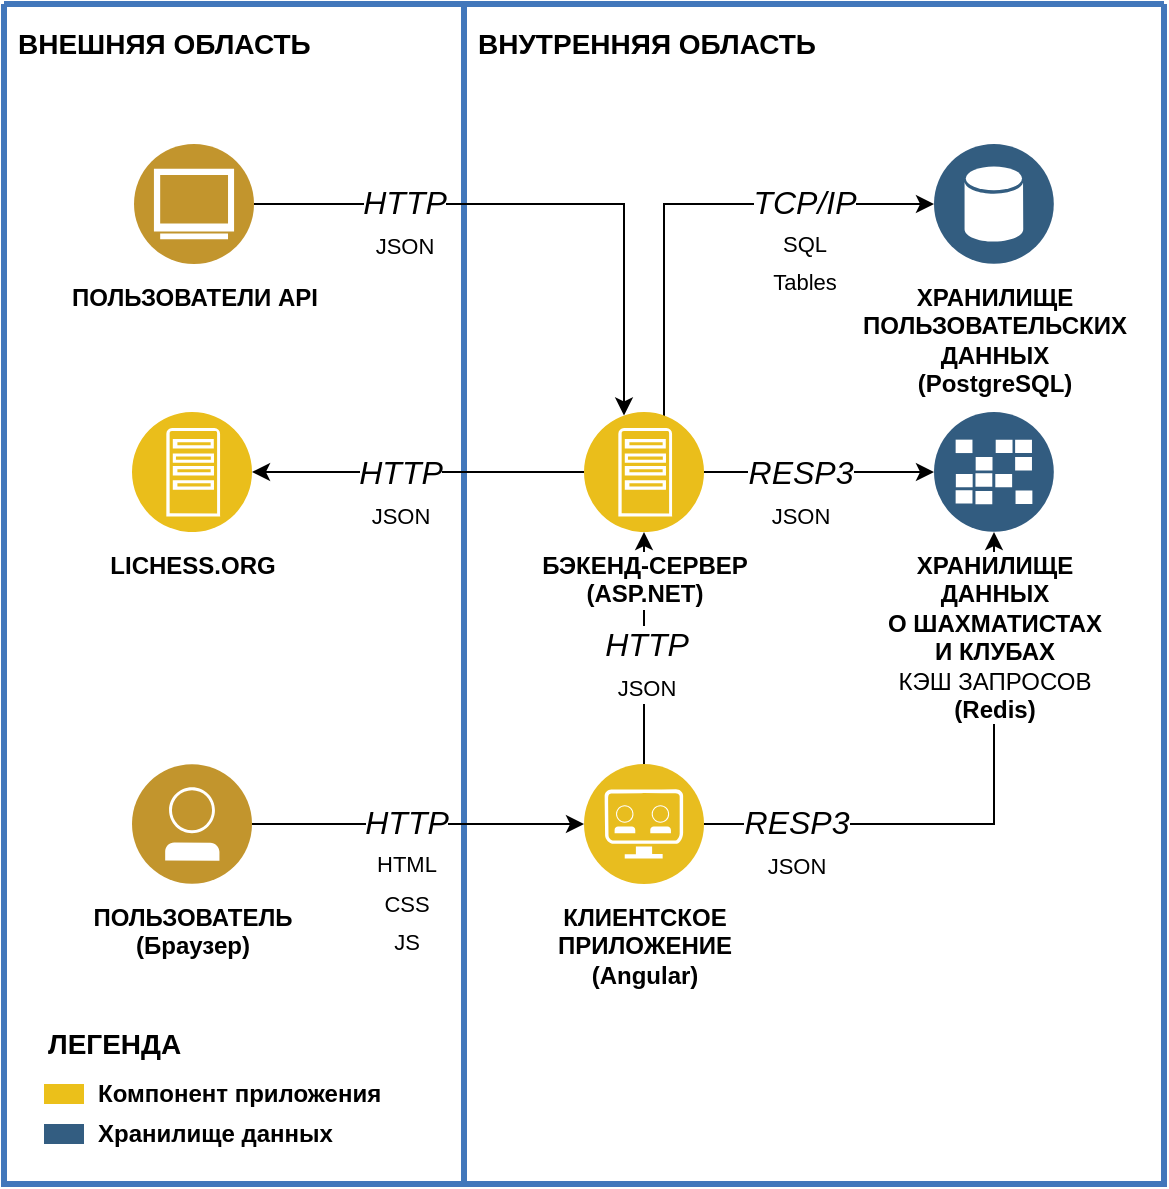 <mxfile version="24.0.4" type="device" pages="3">
  <diagram id="2f404044-711c-603c-8f00-f6bb4c023d3c" name="Page-1">
    <mxGraphModel dx="1114" dy="684" grid="1" gridSize="10" guides="1" tooltips="1" connect="1" arrows="1" fold="1" page="1" pageScale="1" pageWidth="1169" pageHeight="827" background="none" math="0" shadow="0">
      <root>
        <mxCell id="0" />
        <mxCell id="1" parent="0" />
        <mxCell id="21" value="" style="swimlane;shadow=0;strokeColor=#4277BB;fillColor=#ffffff;fontColor=default;align=right;startSize=0;collapsible=0;strokeWidth=3;fontStyle=1" parent="1" vertex="1">
          <mxGeometry x="120" y="260" width="580" height="590" as="geometry" />
        </mxCell>
        <mxCell id="r_5fhOf4CH7N56mi4xN--83" style="edgeStyle=orthogonalEdgeStyle;rounded=0;orthogonalLoop=1;jettySize=auto;html=1;" parent="21" source="r_5fhOf4CH7N56mi4xN--68" target="r_5fhOf4CH7N56mi4xN--67" edge="1">
          <mxGeometry relative="1" as="geometry" />
        </mxCell>
        <mxCell id="r_5fhOf4CH7N56mi4xN--92" value="HTTP&lt;br&gt;&lt;span style=&quot;font-style: normal;&quot;&gt;&lt;font style=&quot;font-size: 11px;&quot;&gt;JSON&lt;/font&gt;&lt;/span&gt;" style="edgeLabel;html=1;align=center;verticalAlign=middle;resizable=0;points=[];fontSize=16;fontStyle=2" parent="r_5fhOf4CH7N56mi4xN--83" vertex="1" connectable="0">
          <mxGeometry x="-0.133" y="-1" relative="1" as="geometry">
            <mxPoint as="offset" />
          </mxGeometry>
        </mxCell>
        <mxCell id="22" value="ВНЕШНЯЯ ОБЛАСТЬ" style="text;html=1;align=left;verticalAlign=middle;fontColor=default;shadow=0;dashed=0;strokeColor=none;fillColor=none;labelBackgroundColor=none;fontStyle=1;fontSize=14;spacingLeft=5;" parent="21" vertex="1">
          <mxGeometry y="10" width="150" height="20" as="geometry" />
        </mxCell>
        <mxCell id="43" value="" style="line;strokeWidth=3;direction=south;html=1;shadow=0;labelBackgroundColor=none;fillColor=none;gradientColor=none;fontSize=12;fontColor=default;align=right;strokeColor=#4277BB;fontStyle=1" parent="21" vertex="1">
          <mxGeometry x="225" width="10" height="590" as="geometry" />
        </mxCell>
        <mxCell id="48" value="ВНУТРЕННЯЯ ОБЛАСТЬ" style="text;html=1;align=left;verticalAlign=middle;fontColor=default;shadow=0;dashed=0;strokeColor=none;fillColor=none;labelBackgroundColor=none;fontStyle=1;fontSize=14;spacingLeft=5;" parent="21" vertex="1">
          <mxGeometry x="230" y="10" width="150" height="20" as="geometry" />
        </mxCell>
        <mxCell id="50" value="Компонент приложения" style="rounded=0;html=1;shadow=0;labelBackgroundColor=none;strokeColor=none;strokeWidth=2;fillColor=#EBC01A;gradientColor=none;fontSize=12;fontColor=default;align=left;labelPosition=right;verticalLabelPosition=middle;verticalAlign=middle;spacingLeft=5;fontStyle=1" parent="21" vertex="1">
          <mxGeometry x="20" y="540" width="20" height="10" as="geometry" />
        </mxCell>
        <mxCell id="53" value="Хранилище данных" style="rounded=0;html=1;shadow=0;labelBackgroundColor=none;strokeColor=none;strokeWidth=2;fillColor=#335D81;gradientColor=none;fontSize=12;fontColor=default;align=left;labelPosition=right;verticalLabelPosition=middle;verticalAlign=middle;spacingLeft=5;fontStyle=1" parent="21" vertex="1">
          <mxGeometry x="20" y="560" width="20" height="10" as="geometry" />
        </mxCell>
        <mxCell id="59" value="ЛЕГЕНДА" style="text;html=1;align=left;verticalAlign=middle;fontColor=default;shadow=0;dashed=0;strokeColor=none;fillColor=none;labelBackgroundColor=none;fontStyle=1;fontSize=14;spacingLeft=0;" parent="21" vertex="1">
          <mxGeometry x="20" y="510" width="150" height="20" as="geometry" />
        </mxCell>
        <mxCell id="r_5fhOf4CH7N56mi4xN--62" value="LICHESS.ORG" style="image;aspect=fixed;perimeter=ellipsePerimeter;html=1;align=center;shadow=0;dashed=0;fontColor=default;labelBackgroundColor=default;fontSize=12;spacingTop=3;image=img/lib/ibm/applications/app_server.svg;fontStyle=1" parent="21" vertex="1">
          <mxGeometry x="64" y="204" width="60" height="60" as="geometry" />
        </mxCell>
        <mxCell id="r_5fhOf4CH7N56mi4xN--84" style="edgeStyle=orthogonalEdgeStyle;rounded=0;orthogonalLoop=1;jettySize=auto;html=1;" parent="21" source="r_5fhOf4CH7N56mi4xN--64" target="r_5fhOf4CH7N56mi4xN--68" edge="1">
          <mxGeometry relative="1" as="geometry">
            <mxPoint x="122" y="410" as="sourcePoint" />
            <mxPoint x="288" y="410" as="targetPoint" />
          </mxGeometry>
        </mxCell>
        <mxCell id="r_5fhOf4CH7N56mi4xN--86" value="HTTP&lt;br&gt;&lt;span style=&quot;font-style: normal; font-size: 11px;&quot;&gt;HTML&lt;br&gt;CSS&lt;br&gt;JS&lt;/span&gt;" style="edgeLabel;html=1;align=center;verticalAlign=middle;resizable=0;points=[];fontSize=16;fontStyle=2;labelBackgroundColor=default;" parent="r_5fhOf4CH7N56mi4xN--84" vertex="1" connectable="0">
          <mxGeometry x="-0.127" y="-3" relative="1" as="geometry">
            <mxPoint x="4" y="25" as="offset" />
          </mxGeometry>
        </mxCell>
        <mxCell id="r_5fhOf4CH7N56mi4xN--64" value="ПОЛЬЗОВАТЕЛЬ&lt;br&gt;(Браузер)" style="image;aspect=fixed;perimeter=ellipsePerimeter;html=1;align=center;shadow=0;dashed=0;fontColor=default;labelBackgroundColor=default;fontSize=12;spacingTop=3;image=img/lib/ibm/users/user.svg;fontStyle=1" parent="21" vertex="1">
          <mxGeometry x="64" y="380" width="60" height="60" as="geometry" />
        </mxCell>
        <mxCell id="r_5fhOf4CH7N56mi4xN--76" style="edgeStyle=orthogonalEdgeStyle;rounded=0;orthogonalLoop=1;jettySize=auto;html=1;fontColor=default;fontStyle=1" parent="21" target="r_5fhOf4CH7N56mi4xN--75" edge="1">
          <mxGeometry relative="1" as="geometry">
            <mxPoint x="320" y="207.0" as="sourcePoint" />
            <mxPoint x="461.737" y="93.059" as="targetPoint" />
            <Array as="points">
              <mxPoint x="330" y="207" />
              <mxPoint x="330" y="100" />
            </Array>
          </mxGeometry>
        </mxCell>
        <mxCell id="r_5fhOf4CH7N56mi4xN--91" value="TCP/IP&lt;br&gt;&lt;span style=&quot;font-style: normal;&quot;&gt;&lt;font style=&quot;font-size: 11px;&quot;&gt;SQL&lt;br&gt;Tables&lt;br&gt;&lt;/font&gt;&lt;/span&gt;" style="edgeLabel;html=1;align=center;verticalAlign=middle;resizable=0;points=[];fontSize=16;fontStyle=2;labelBackgroundColor=default;" parent="r_5fhOf4CH7N56mi4xN--76" vertex="1" connectable="0">
          <mxGeometry x="0.331" y="-3" relative="1" as="geometry">
            <mxPoint x="19" y="15" as="offset" />
          </mxGeometry>
        </mxCell>
        <mxCell id="r_5fhOf4CH7N56mi4xN--67" value="БЭКЕНД-СЕРВЕР&lt;br&gt;(ASP.NET)" style="image;aspect=fixed;perimeter=ellipsePerimeter;html=1;align=center;shadow=0;dashed=0;fontColor=default;labelBackgroundColor=default;fontSize=12;spacingTop=3;image=img/lib/ibm/applications/app_server.svg;fontStyle=1" parent="21" vertex="1">
          <mxGeometry x="290" y="204" width="60" height="60" as="geometry" />
        </mxCell>
        <mxCell id="r_5fhOf4CH7N56mi4xN--73" style="edgeStyle=orthogonalEdgeStyle;rounded=0;orthogonalLoop=1;jettySize=auto;html=1;fontColor=default;fontStyle=1" parent="21" source="r_5fhOf4CH7N56mi4xN--68" target="r_5fhOf4CH7N56mi4xN--72" edge="1">
          <mxGeometry relative="1" as="geometry" />
        </mxCell>
        <mxCell id="r_5fhOf4CH7N56mi4xN--89" value="RESP3&lt;br&gt;&lt;span style=&quot;font-style: normal;&quot;&gt;&lt;font style=&quot;font-size: 11px;&quot;&gt;JSON&lt;/font&gt;&lt;/span&gt;" style="edgeLabel;html=1;align=center;verticalAlign=middle;resizable=0;points=[];fontSize=16;fontStyle=2" parent="r_5fhOf4CH7N56mi4xN--73" vertex="1" connectable="0">
          <mxGeometry x="0.156" y="1" relative="1" as="geometry">
            <mxPoint x="-98" y="32" as="offset" />
          </mxGeometry>
        </mxCell>
        <mxCell id="r_5fhOf4CH7N56mi4xN--68" value="КЛИЕНТСКОЕ&lt;br&gt;ПРИЛОЖЕНИЕ&lt;br&gt;(Angular)" style="image;aspect=fixed;perimeter=ellipsePerimeter;html=1;align=center;shadow=0;dashed=0;fontColor=default;labelBackgroundColor=default;fontSize=12;spacingTop=3;image=img/lib/ibm/applications/api_developer_portal.svg;fontStyle=1" parent="21" vertex="1">
          <mxGeometry x="290" y="380" width="60" height="60" as="geometry" />
        </mxCell>
        <mxCell id="r_5fhOf4CH7N56mi4xN--71" value="" style="html=1;labelBackgroundColor=#ffffff;endArrow=classic;endFill=1;endSize=6;jettySize=auto;orthogonalLoop=1;strokeWidth=1;fontSize=14;rounded=0;fontColor=default;fontStyle=1;edgeStyle=orthogonalEdgeStyle;" parent="21" source="r_5fhOf4CH7N56mi4xN--67" target="r_5fhOf4CH7N56mi4xN--62" edge="1">
          <mxGeometry width="60" height="60" relative="1" as="geometry">
            <mxPoint x="540" y="231" as="sourcePoint" />
            <mxPoint x="600" y="171" as="targetPoint" />
          </mxGeometry>
        </mxCell>
        <mxCell id="r_5fhOf4CH7N56mi4xN--87" value="HTTP&lt;br&gt;&lt;span style=&quot;font-style: normal; font-size: 11px;&quot;&gt;JSON&lt;/span&gt;" style="edgeLabel;html=1;align=center;verticalAlign=middle;resizable=0;points=[];fontSize=16;fontStyle=2" parent="r_5fhOf4CH7N56mi4xN--71" vertex="1" connectable="0">
          <mxGeometry x="0.19" y="-4" relative="1" as="geometry">
            <mxPoint x="7" y="14" as="offset" />
          </mxGeometry>
        </mxCell>
        <mxCell id="r_5fhOf4CH7N56mi4xN--72" value="ХРАНИЛИЩЕ&lt;br&gt;ДАННЫХ&lt;br&gt;О ШАХМАТИСТАХ&lt;br&gt;И КЛУБАХ&lt;br&gt;&lt;span style=&quot;font-weight: normal;&quot;&gt;КЭШ ЗАПРОСОВ&lt;/span&gt;&lt;br&gt;(Redis)" style="image;aspect=fixed;perimeter=ellipsePerimeter;html=1;align=center;shadow=0;dashed=0;fontColor=default;labelBackgroundColor=default;fontSize=12;spacingTop=3;image=img/lib/ibm/data/caches.svg;fontStyle=1" parent="21" vertex="1">
          <mxGeometry x="465" y="204" width="60" height="60" as="geometry" />
        </mxCell>
        <mxCell id="r_5fhOf4CH7N56mi4xN--74" style="rounded=0;orthogonalLoop=1;jettySize=auto;html=1;edgeStyle=orthogonalEdgeStyle;fontColor=default;fontStyle=1" parent="21" source="r_5fhOf4CH7N56mi4xN--67" target="r_5fhOf4CH7N56mi4xN--72" edge="1">
          <mxGeometry relative="1" as="geometry">
            <Array as="points">
              <mxPoint x="400" y="234" />
              <mxPoint x="400" y="234" />
            </Array>
          </mxGeometry>
        </mxCell>
        <mxCell id="r_5fhOf4CH7N56mi4xN--75" value="ХРАНИЛИЩЕ&lt;br&gt;ПОЛЬЗОВАТЕЛЬСКИХ&lt;br&gt;ДАННЫХ&lt;br&gt;(PostgreSQL)" style="image;aspect=fixed;perimeter=ellipsePerimeter;html=1;align=center;shadow=0;dashed=0;fontColor=default;labelBackgroundColor=default;fontSize=12;spacingTop=3;image=img/lib/ibm/data/data_services.svg;fontStyle=1" parent="21" vertex="1">
          <mxGeometry x="465" y="70" width="60" height="60" as="geometry" />
        </mxCell>
        <mxCell id="r_5fhOf4CH7N56mi4xN--82" style="edgeStyle=orthogonalEdgeStyle;rounded=0;orthogonalLoop=1;jettySize=auto;html=1;" parent="21" source="r_5fhOf4CH7N56mi4xN--93" target="r_5fhOf4CH7N56mi4xN--67" edge="1">
          <mxGeometry relative="1" as="geometry">
            <mxPoint x="125.0" y="100.059" as="sourcePoint" />
            <Array as="points">
              <mxPoint x="310" y="100" />
            </Array>
          </mxGeometry>
        </mxCell>
        <mxCell id="r_5fhOf4CH7N56mi4xN--88" value="HTTP&lt;br&gt;&lt;span style=&quot;font-style: normal;&quot;&gt;&lt;font style=&quot;font-size: 11px;&quot;&gt;JSON&lt;/font&gt;&lt;/span&gt;" style="edgeLabel;html=1;align=center;verticalAlign=middle;resizable=0;points=[];fontSize=16;fontStyle=2" parent="r_5fhOf4CH7N56mi4xN--82" vertex="1" connectable="0">
          <mxGeometry x="-0.555" y="3" relative="1" as="geometry">
            <mxPoint x="10" y="12" as="offset" />
          </mxGeometry>
        </mxCell>
        <mxCell id="r_5fhOf4CH7N56mi4xN--90" value="RESP3&lt;br&gt;&lt;span style=&quot;font-style: normal;&quot;&gt;&lt;font style=&quot;font-size: 11px;&quot;&gt;JSON&lt;/font&gt;&lt;/span&gt;" style="edgeLabel;html=1;align=center;verticalAlign=middle;resizable=0;points=[];fontSize=16;fontStyle=2" parent="21" vertex="1" connectable="0">
          <mxGeometry x="399.997" y="242.996" as="geometry">
            <mxPoint x="-2" y="1" as="offset" />
          </mxGeometry>
        </mxCell>
        <mxCell id="r_5fhOf4CH7N56mi4xN--93" value="ПОЛЬЗОВАТЕЛИ API" style="image;aspect=fixed;perimeter=ellipsePerimeter;html=1;align=center;shadow=0;dashed=0;fontColor=#000000;labelBackgroundColor=default;fontSize=12;spacingTop=3;image=img/lib/ibm/users/browser.svg;fontStyle=1" parent="21" vertex="1">
          <mxGeometry x="65" y="70" width="60" height="60" as="geometry" />
        </mxCell>
      </root>
    </mxGraphModel>
  </diagram>
  <diagram id="EriS0UqzklPit_h6l2Fv" name="EngVer">
    <mxGraphModel dx="1114" dy="684" grid="1" gridSize="10" guides="1" tooltips="1" connect="1" arrows="1" fold="1" page="1" pageScale="1" pageWidth="827" pageHeight="1169" math="0" shadow="0">
      <root>
        <mxCell id="0" />
        <mxCell id="1" parent="0" />
        <mxCell id="6wxuXiDSxbBkrueSinT8-1" value="" style="swimlane;shadow=0;strokeColor=#4277BB;fillColor=#ffffff;fontColor=default;align=right;startSize=0;collapsible=0;strokeWidth=3;fontStyle=1" vertex="1" parent="1">
          <mxGeometry x="120" y="260" width="580" height="590" as="geometry" />
        </mxCell>
        <mxCell id="6wxuXiDSxbBkrueSinT8-2" style="edgeStyle=orthogonalEdgeStyle;rounded=0;orthogonalLoop=1;jettySize=auto;html=1;" edge="1" parent="6wxuXiDSxbBkrueSinT8-1" source="6wxuXiDSxbBkrueSinT8-19" target="6wxuXiDSxbBkrueSinT8-16">
          <mxGeometry relative="1" as="geometry" />
        </mxCell>
        <mxCell id="6wxuXiDSxbBkrueSinT8-3" value="HTTP&lt;br&gt;&lt;span style=&quot;font-style: normal;&quot;&gt;&lt;font style=&quot;font-size: 11px;&quot;&gt;JSON&lt;/font&gt;&lt;/span&gt;" style="edgeLabel;html=1;align=center;verticalAlign=middle;resizable=0;points=[];fontSize=16;fontStyle=2" vertex="1" connectable="0" parent="6wxuXiDSxbBkrueSinT8-2">
          <mxGeometry x="-0.133" y="-1" relative="1" as="geometry">
            <mxPoint as="offset" />
          </mxGeometry>
        </mxCell>
        <mxCell id="6wxuXiDSxbBkrueSinT8-4" value="EXTERNAL CONTEXT" style="text;html=1;align=left;verticalAlign=middle;fontColor=default;shadow=0;dashed=0;strokeColor=none;fillColor=none;labelBackgroundColor=none;fontStyle=1;fontSize=14;spacingLeft=5;" vertex="1" parent="6wxuXiDSxbBkrueSinT8-1">
          <mxGeometry y="10" width="150" height="20" as="geometry" />
        </mxCell>
        <mxCell id="6wxuXiDSxbBkrueSinT8-5" value="" style="line;strokeWidth=3;direction=south;html=1;shadow=0;labelBackgroundColor=none;fillColor=none;gradientColor=none;fontSize=12;fontColor=default;align=right;strokeColor=#4277BB;fontStyle=1" vertex="1" parent="6wxuXiDSxbBkrueSinT8-1">
          <mxGeometry x="225" width="10" height="590" as="geometry" />
        </mxCell>
        <mxCell id="6wxuXiDSxbBkrueSinT8-6" value="INTERNAL CONTEXT" style="text;html=1;align=left;verticalAlign=middle;fontColor=default;shadow=0;dashed=0;strokeColor=none;fillColor=none;labelBackgroundColor=none;fontStyle=1;fontSize=14;spacingLeft=5;" vertex="1" parent="6wxuXiDSxbBkrueSinT8-1">
          <mxGeometry x="230" y="10" width="150" height="20" as="geometry" />
        </mxCell>
        <mxCell id="6wxuXiDSxbBkrueSinT8-7" value="App component" style="rounded=0;html=1;shadow=0;labelBackgroundColor=none;strokeColor=none;strokeWidth=2;fillColor=#EBC01A;gradientColor=none;fontSize=12;fontColor=default;align=left;labelPosition=right;verticalLabelPosition=middle;verticalAlign=middle;spacingLeft=5;fontStyle=1" vertex="1" parent="6wxuXiDSxbBkrueSinT8-1">
          <mxGeometry x="20" y="540" width="20" height="10" as="geometry" />
        </mxCell>
        <mxCell id="6wxuXiDSxbBkrueSinT8-8" value="Data storage" style="rounded=0;html=1;shadow=0;labelBackgroundColor=none;strokeColor=none;strokeWidth=2;fillColor=#335D81;gradientColor=none;fontSize=12;fontColor=default;align=left;labelPosition=right;verticalLabelPosition=middle;verticalAlign=middle;spacingLeft=5;fontStyle=1" vertex="1" parent="6wxuXiDSxbBkrueSinT8-1">
          <mxGeometry x="20" y="560" width="20" height="10" as="geometry" />
        </mxCell>
        <mxCell id="6wxuXiDSxbBkrueSinT8-9" value="LEGEND" style="text;html=1;align=left;verticalAlign=middle;fontColor=default;shadow=0;dashed=0;strokeColor=none;fillColor=none;labelBackgroundColor=none;fontStyle=1;fontSize=14;spacingLeft=0;" vertex="1" parent="6wxuXiDSxbBkrueSinT8-1">
          <mxGeometry x="20" y="510" width="150" height="20" as="geometry" />
        </mxCell>
        <mxCell id="6wxuXiDSxbBkrueSinT8-10" value="LICHESS.ORG" style="image;aspect=fixed;perimeter=ellipsePerimeter;html=1;align=center;shadow=0;dashed=0;fontColor=default;labelBackgroundColor=default;fontSize=12;spacingTop=3;image=img/lib/ibm/applications/app_server.svg;fontStyle=1" vertex="1" parent="6wxuXiDSxbBkrueSinT8-1">
          <mxGeometry x="64" y="204" width="60" height="60" as="geometry" />
        </mxCell>
        <mxCell id="6wxuXiDSxbBkrueSinT8-11" style="edgeStyle=orthogonalEdgeStyle;rounded=0;orthogonalLoop=1;jettySize=auto;html=1;" edge="1" parent="6wxuXiDSxbBkrueSinT8-1" source="6wxuXiDSxbBkrueSinT8-13" target="6wxuXiDSxbBkrueSinT8-19">
          <mxGeometry relative="1" as="geometry">
            <mxPoint x="122" y="410" as="sourcePoint" />
            <mxPoint x="288" y="410" as="targetPoint" />
          </mxGeometry>
        </mxCell>
        <mxCell id="6wxuXiDSxbBkrueSinT8-12" value="HTTP&lt;br&gt;&lt;span style=&quot;font-style: normal; font-size: 11px;&quot;&gt;HTML&lt;br&gt;CSS&lt;br&gt;JS&lt;/span&gt;" style="edgeLabel;html=1;align=center;verticalAlign=middle;resizable=0;points=[];fontSize=16;fontStyle=2;labelBackgroundColor=default;" vertex="1" connectable="0" parent="6wxuXiDSxbBkrueSinT8-11">
          <mxGeometry x="-0.127" y="-3" relative="1" as="geometry">
            <mxPoint x="4" y="25" as="offset" />
          </mxGeometry>
        </mxCell>
        <mxCell id="6wxuXiDSxbBkrueSinT8-13" value="USER&lt;br&gt;(Browser)" style="image;aspect=fixed;perimeter=ellipsePerimeter;html=1;align=center;shadow=0;dashed=0;fontColor=default;labelBackgroundColor=default;fontSize=12;spacingTop=3;image=img/lib/ibm/users/user.svg;fontStyle=1" vertex="1" parent="6wxuXiDSxbBkrueSinT8-1">
          <mxGeometry x="64" y="380" width="60" height="60" as="geometry" />
        </mxCell>
        <mxCell id="6wxuXiDSxbBkrueSinT8-14" style="edgeStyle=orthogonalEdgeStyle;rounded=0;orthogonalLoop=1;jettySize=auto;html=1;fontColor=default;fontStyle=1" edge="1" parent="6wxuXiDSxbBkrueSinT8-1" target="6wxuXiDSxbBkrueSinT8-24">
          <mxGeometry relative="1" as="geometry">
            <mxPoint x="320" y="207.0" as="sourcePoint" />
            <mxPoint x="461.737" y="93.059" as="targetPoint" />
            <Array as="points">
              <mxPoint x="330" y="207" />
              <mxPoint x="330" y="100" />
            </Array>
          </mxGeometry>
        </mxCell>
        <mxCell id="6wxuXiDSxbBkrueSinT8-15" value="TCP/IP&lt;br&gt;&lt;span style=&quot;font-style: normal;&quot;&gt;&lt;font style=&quot;font-size: 11px;&quot;&gt;SQL&lt;br&gt;Tables&lt;br&gt;&lt;/font&gt;&lt;/span&gt;" style="edgeLabel;html=1;align=center;verticalAlign=middle;resizable=0;points=[];fontSize=16;fontStyle=2;labelBackgroundColor=default;" vertex="1" connectable="0" parent="6wxuXiDSxbBkrueSinT8-14">
          <mxGeometry x="0.331" y="-3" relative="1" as="geometry">
            <mxPoint x="19" y="15" as="offset" />
          </mxGeometry>
        </mxCell>
        <mxCell id="6wxuXiDSxbBkrueSinT8-16" value="BACKEND SERVER&lt;br&gt;(ASP.NET)" style="image;aspect=fixed;perimeter=ellipsePerimeter;html=1;align=center;shadow=0;dashed=0;fontColor=default;labelBackgroundColor=default;fontSize=12;spacingTop=3;image=img/lib/ibm/applications/app_server.svg;fontStyle=1" vertex="1" parent="6wxuXiDSxbBkrueSinT8-1">
          <mxGeometry x="290" y="204" width="60" height="60" as="geometry" />
        </mxCell>
        <mxCell id="6wxuXiDSxbBkrueSinT8-17" style="edgeStyle=orthogonalEdgeStyle;rounded=0;orthogonalLoop=1;jettySize=auto;html=1;fontColor=default;fontStyle=1" edge="1" parent="6wxuXiDSxbBkrueSinT8-1" source="6wxuXiDSxbBkrueSinT8-19" target="6wxuXiDSxbBkrueSinT8-22">
          <mxGeometry relative="1" as="geometry" />
        </mxCell>
        <mxCell id="6wxuXiDSxbBkrueSinT8-18" value="RESP3&lt;br&gt;&lt;span style=&quot;font-style: normal;&quot;&gt;&lt;font style=&quot;font-size: 11px;&quot;&gt;JSON&lt;/font&gt;&lt;/span&gt;" style="edgeLabel;html=1;align=center;verticalAlign=middle;resizable=0;points=[];fontSize=16;fontStyle=2" vertex="1" connectable="0" parent="6wxuXiDSxbBkrueSinT8-17">
          <mxGeometry x="0.156" y="1" relative="1" as="geometry">
            <mxPoint x="-98" y="32" as="offset" />
          </mxGeometry>
        </mxCell>
        <mxCell id="6wxuXiDSxbBkrueSinT8-19" value="CLIENT APP&lt;br&gt;(Angular)" style="image;aspect=fixed;perimeter=ellipsePerimeter;html=1;align=center;shadow=0;dashed=0;fontColor=default;labelBackgroundColor=default;fontSize=12;spacingTop=3;image=img/lib/ibm/applications/api_developer_portal.svg;fontStyle=1" vertex="1" parent="6wxuXiDSxbBkrueSinT8-1">
          <mxGeometry x="290" y="380" width="60" height="60" as="geometry" />
        </mxCell>
        <mxCell id="6wxuXiDSxbBkrueSinT8-20" value="" style="html=1;labelBackgroundColor=#ffffff;endArrow=classic;endFill=1;endSize=6;jettySize=auto;orthogonalLoop=1;strokeWidth=1;fontSize=14;rounded=0;fontColor=default;fontStyle=1;edgeStyle=orthogonalEdgeStyle;" edge="1" parent="6wxuXiDSxbBkrueSinT8-1" source="6wxuXiDSxbBkrueSinT8-16" target="6wxuXiDSxbBkrueSinT8-10">
          <mxGeometry width="60" height="60" relative="1" as="geometry">
            <mxPoint x="540" y="231" as="sourcePoint" />
            <mxPoint x="600" y="171" as="targetPoint" />
          </mxGeometry>
        </mxCell>
        <mxCell id="6wxuXiDSxbBkrueSinT8-21" value="HTTP&lt;br&gt;&lt;span style=&quot;font-style: normal; font-size: 11px;&quot;&gt;JSON&lt;/span&gt;" style="edgeLabel;html=1;align=center;verticalAlign=middle;resizable=0;points=[];fontSize=16;fontStyle=2" vertex="1" connectable="0" parent="6wxuXiDSxbBkrueSinT8-20">
          <mxGeometry x="0.19" y="-4" relative="1" as="geometry">
            <mxPoint x="7" y="14" as="offset" />
          </mxGeometry>
        </mxCell>
        <mxCell id="6wxuXiDSxbBkrueSinT8-22" value="CHESS PLAYERS &amp;amp; CLUBS&lt;br&gt;STORAGE&lt;br&gt;&lt;span style=&quot;font-weight: normal;&quot;&gt;REQUESTS CACHE&lt;/span&gt;&lt;br&gt;(Redis)" style="image;aspect=fixed;perimeter=ellipsePerimeter;html=1;align=center;shadow=0;dashed=0;fontColor=default;labelBackgroundColor=default;fontSize=12;spacingTop=3;image=img/lib/ibm/data/caches.svg;fontStyle=1" vertex="1" parent="6wxuXiDSxbBkrueSinT8-1">
          <mxGeometry x="465" y="204" width="60" height="60" as="geometry" />
        </mxCell>
        <mxCell id="6wxuXiDSxbBkrueSinT8-23" style="rounded=0;orthogonalLoop=1;jettySize=auto;html=1;edgeStyle=orthogonalEdgeStyle;fontColor=default;fontStyle=1" edge="1" parent="6wxuXiDSxbBkrueSinT8-1" source="6wxuXiDSxbBkrueSinT8-16" target="6wxuXiDSxbBkrueSinT8-22">
          <mxGeometry relative="1" as="geometry">
            <Array as="points">
              <mxPoint x="400" y="234" />
              <mxPoint x="400" y="234" />
            </Array>
          </mxGeometry>
        </mxCell>
        <mxCell id="6wxuXiDSxbBkrueSinT8-24" value="USER DATA STORAGE&lt;br&gt;(PostgreSQL)" style="image;aspect=fixed;perimeter=ellipsePerimeter;html=1;align=center;shadow=0;dashed=0;fontColor=default;labelBackgroundColor=default;fontSize=12;spacingTop=3;image=img/lib/ibm/data/data_services.svg;fontStyle=1" vertex="1" parent="6wxuXiDSxbBkrueSinT8-1">
          <mxGeometry x="465" y="70" width="60" height="60" as="geometry" />
        </mxCell>
        <mxCell id="6wxuXiDSxbBkrueSinT8-25" style="edgeStyle=orthogonalEdgeStyle;rounded=0;orthogonalLoop=1;jettySize=auto;html=1;" edge="1" parent="6wxuXiDSxbBkrueSinT8-1" source="6wxuXiDSxbBkrueSinT8-28" target="6wxuXiDSxbBkrueSinT8-16">
          <mxGeometry relative="1" as="geometry">
            <mxPoint x="125.0" y="100.059" as="sourcePoint" />
            <Array as="points">
              <mxPoint x="310" y="100" />
            </Array>
          </mxGeometry>
        </mxCell>
        <mxCell id="6wxuXiDSxbBkrueSinT8-26" value="HTTP&lt;br&gt;&lt;span style=&quot;font-style: normal;&quot;&gt;&lt;font style=&quot;font-size: 11px;&quot;&gt;JSON&lt;/font&gt;&lt;/span&gt;" style="edgeLabel;html=1;align=center;verticalAlign=middle;resizable=0;points=[];fontSize=16;fontStyle=2" vertex="1" connectable="0" parent="6wxuXiDSxbBkrueSinT8-25">
          <mxGeometry x="-0.555" y="3" relative="1" as="geometry">
            <mxPoint x="10" y="12" as="offset" />
          </mxGeometry>
        </mxCell>
        <mxCell id="6wxuXiDSxbBkrueSinT8-27" value="RESP3&lt;br&gt;&lt;span style=&quot;font-style: normal;&quot;&gt;&lt;font style=&quot;font-size: 11px;&quot;&gt;JSON&lt;/font&gt;&lt;/span&gt;" style="edgeLabel;html=1;align=center;verticalAlign=middle;resizable=0;points=[];fontSize=16;fontStyle=2" vertex="1" connectable="0" parent="6wxuXiDSxbBkrueSinT8-1">
          <mxGeometry x="399.997" y="242.996" as="geometry">
            <mxPoint x="-2" y="1" as="offset" />
          </mxGeometry>
        </mxCell>
        <mxCell id="6wxuXiDSxbBkrueSinT8-28" value="API USERS" style="image;aspect=fixed;perimeter=ellipsePerimeter;html=1;align=center;shadow=0;dashed=0;fontColor=#000000;labelBackgroundColor=default;fontSize=12;spacingTop=3;image=img/lib/ibm/users/browser.svg;fontStyle=1" vertex="1" parent="6wxuXiDSxbBkrueSinT8-1">
          <mxGeometry x="65" y="70" width="60" height="60" as="geometry" />
        </mxCell>
      </root>
    </mxGraphModel>
  </diagram>
  <diagram id="ypa00pctvbJHgc3D8KdC" name="Страница — 3">
    <mxGraphModel dx="1114" dy="684" grid="1" gridSize="10" guides="1" tooltips="1" connect="1" arrows="1" fold="1" page="1" pageScale="1" pageWidth="827" pageHeight="1169" math="0" shadow="0">
      <root>
        <mxCell id="0" />
        <mxCell id="1" parent="0" />
      </root>
    </mxGraphModel>
  </diagram>
</mxfile>
